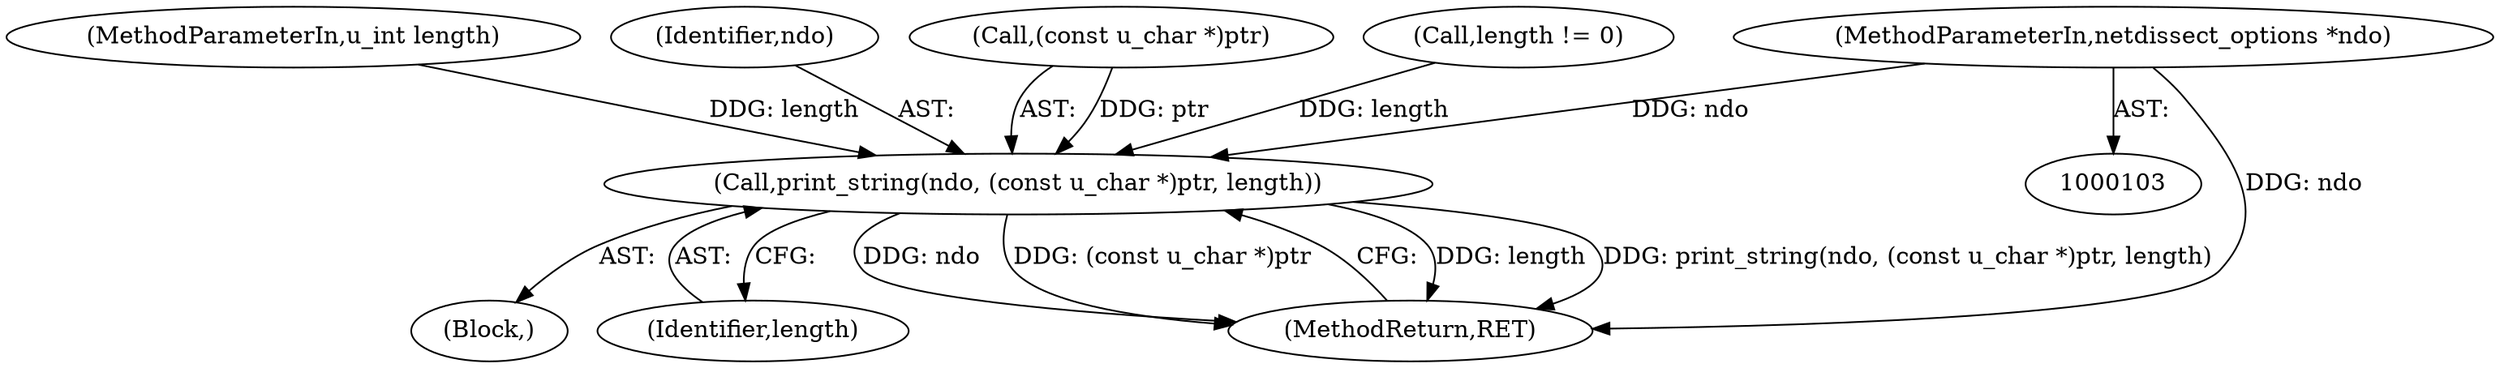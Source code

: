 digraph "0_tcpdump_cc4a7391c616be7a64ed65742ef9ed3f106eb165_7@pointer" {
"1000104" [label="(MethodParameterIn,netdissect_options *ndo)"];
"1000173" [label="(Call,print_string(ndo, (const u_char *)ptr, length))"];
"1000104" [label="(MethodParameterIn,netdissect_options *ndo)"];
"1000173" [label="(Call,print_string(ndo, (const u_char *)ptr, length))"];
"1000178" [label="(Identifier,length)"];
"1000106" [label="(MethodParameterIn,u_int length)"];
"1000174" [label="(Identifier,ndo)"];
"1000175" [label="(Call,(const u_char *)ptr)"];
"1000168" [label="(Block,)"];
"1000179" [label="(MethodReturn,RET)"];
"1000165" [label="(Call,length != 0)"];
"1000104" -> "1000103"  [label="AST: "];
"1000104" -> "1000179"  [label="DDG: ndo"];
"1000104" -> "1000173"  [label="DDG: ndo"];
"1000173" -> "1000168"  [label="AST: "];
"1000173" -> "1000178"  [label="CFG: "];
"1000174" -> "1000173"  [label="AST: "];
"1000175" -> "1000173"  [label="AST: "];
"1000178" -> "1000173"  [label="AST: "];
"1000179" -> "1000173"  [label="CFG: "];
"1000173" -> "1000179"  [label="DDG: length"];
"1000173" -> "1000179"  [label="DDG: print_string(ndo, (const u_char *)ptr, length)"];
"1000173" -> "1000179"  [label="DDG: ndo"];
"1000173" -> "1000179"  [label="DDG: (const u_char *)ptr"];
"1000175" -> "1000173"  [label="DDG: ptr"];
"1000165" -> "1000173"  [label="DDG: length"];
"1000106" -> "1000173"  [label="DDG: length"];
}
